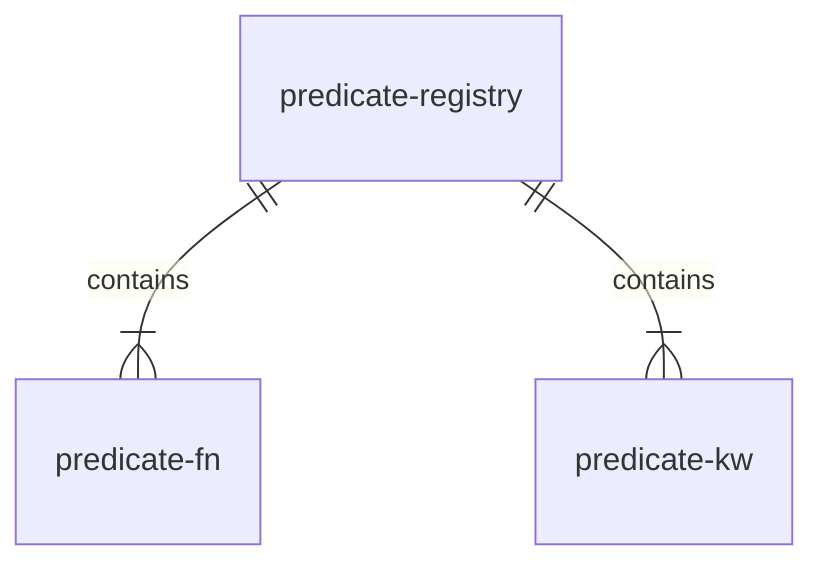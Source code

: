 erDiagram
	predicate-registry ||--|{ predicate-fn : "contains"
	predicate-registry ||--|{ predicate-kw : "contains"